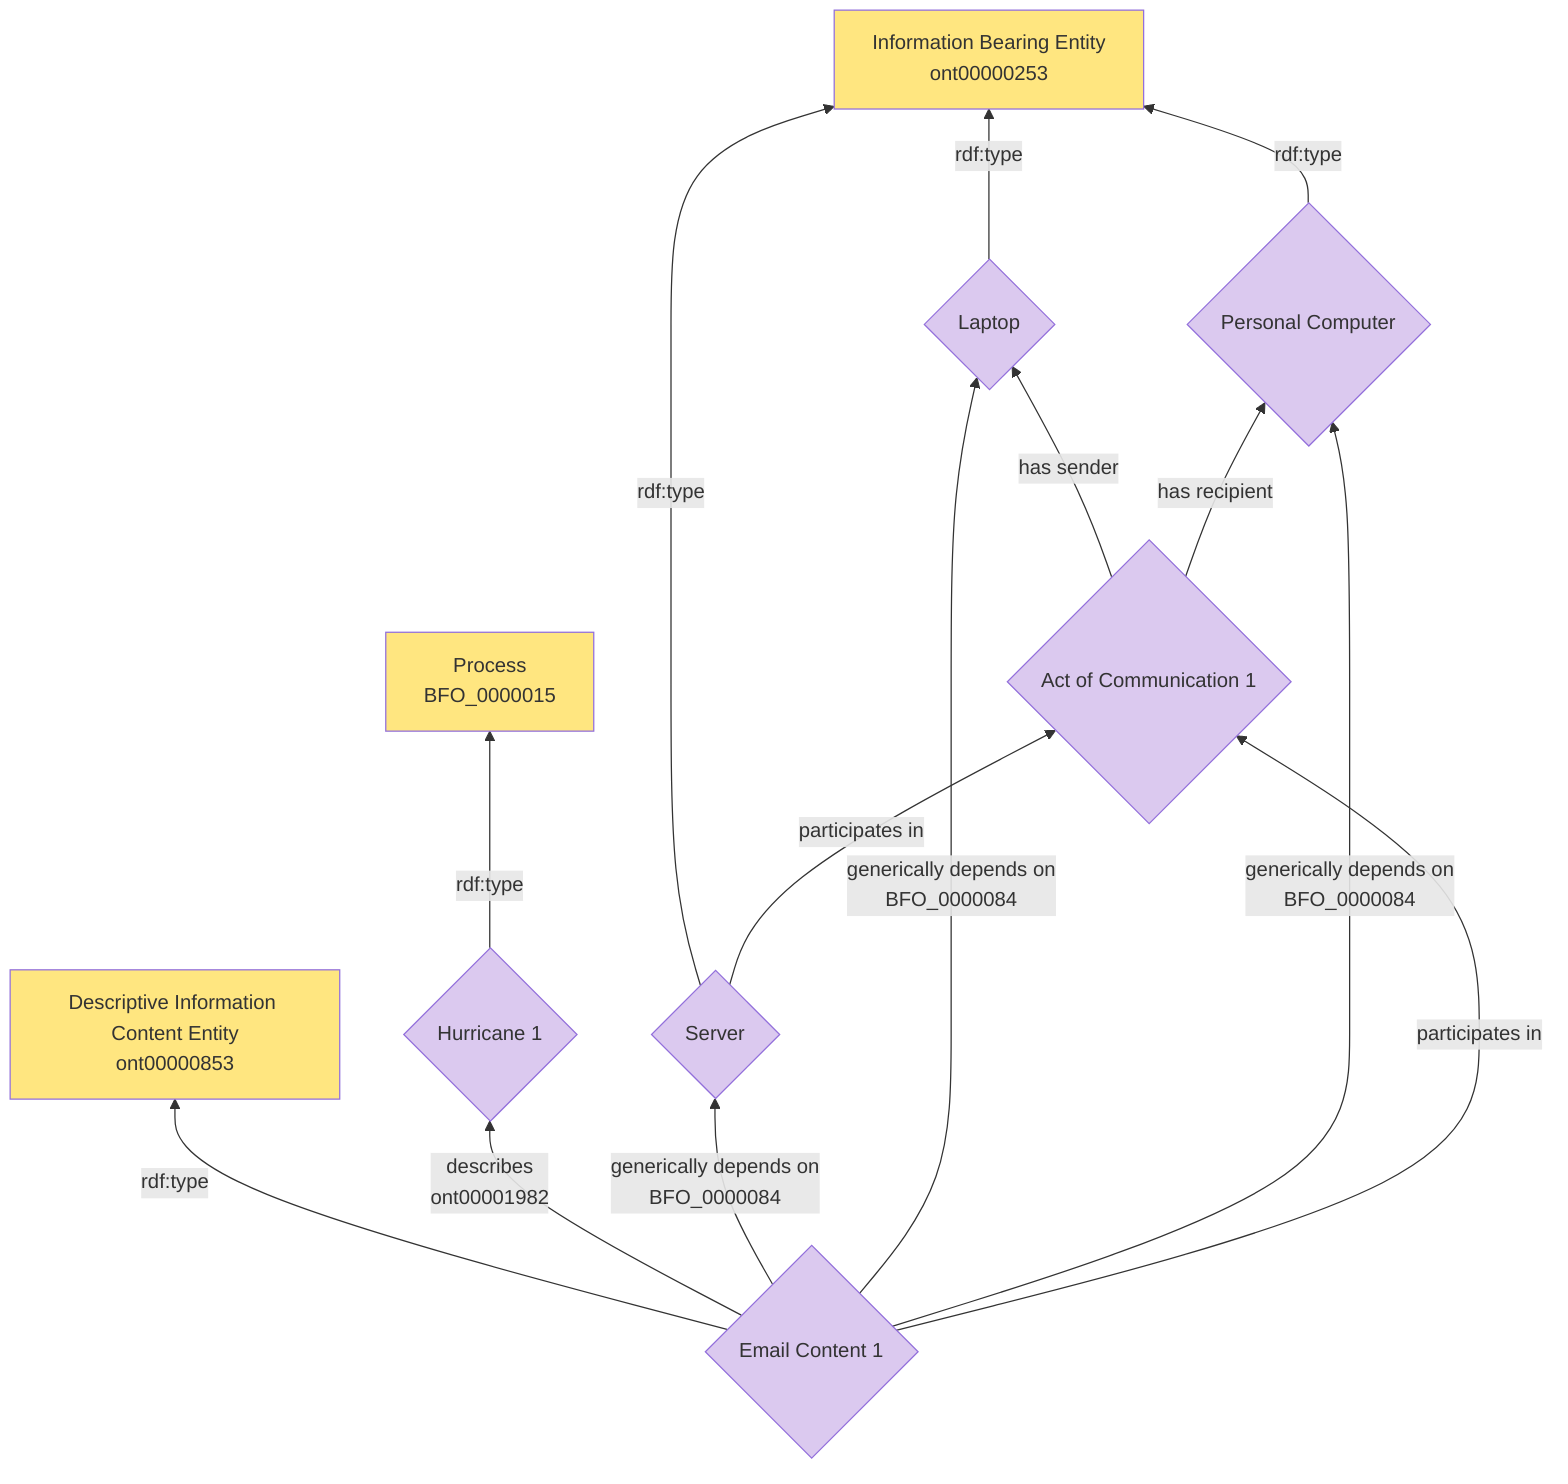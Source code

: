 graph BT
    B{Email Content 1} -->|rdf:type| E[Descriptive Information Content Entity<br>ont00000853]
    B -->|describes<br>ont00001982| F{Hurricane 1}
    F -->|rdf:type| G[Process<br>BFO_0000015]

    H{Server} -->|rdf:type| C[Information Bearing Entity<br>ont00000253]
    I{Laptop} -->|rdf:type| C[Information Bearing Entity<br>ont00000253]
    L{Personal Computer} -->|rdf:type| C[Information Bearing Entity<br>ont00000253]

    B -->|generically depends on<br>BFO_0000084| H
    B -->|generically depends on<br>BFO_0000084| I
    B -->|generically depends on<br>BFO_0000084| L

    B --> |participates in| M{Act of Communication 1}
    H --> |participates in| M

    M --> |has sender| I
    M --> |has recipient| L

classDef yellow fill:#ffe680
classDef purple fill:#dbc9ef
classDef white fill:#ffffff

class C,E,G yellow
class A,B,F,H,I,L,M purple
class D white